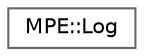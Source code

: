 digraph "Graphical Class Hierarchy"
{
 // LATEX_PDF_SIZE
  bgcolor="transparent";
  edge [fontname=Helvetica,fontsize=10,labelfontname=Helvetica,labelfontsize=10];
  node [fontname=Helvetica,fontsize=10,shape=box,height=0.2,width=0.4];
  rankdir="LR";
  Node0 [id="Node000000",label="MPE::Log",height=0.2,width=0.4,color="grey40", fillcolor="white", style="filled",URL="$class_m_p_e_1_1_log.html",tooltip="Extensible logging system for the engine."];
}
